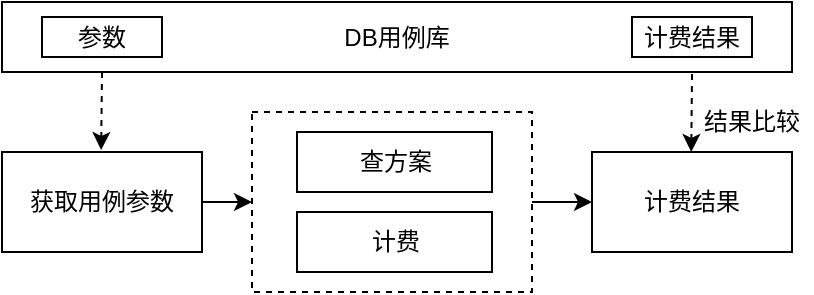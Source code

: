 <mxfile version="24.7.6">
  <diagram name="第 1 页" id="_o-NHqm5kNj5wMjtTiSq">
    <mxGraphModel dx="1306" dy="701" grid="1" gridSize="10" guides="1" tooltips="1" connect="1" arrows="1" fold="1" page="1" pageScale="1" pageWidth="827" pageHeight="1169" math="0" shadow="0">
      <root>
        <mxCell id="0" />
        <mxCell id="1" parent="0" />
        <mxCell id="Ws8Qmr2RkA3Kc9muPqMI-12" style="edgeStyle=orthogonalEdgeStyle;rounded=0;orthogonalLoop=1;jettySize=auto;html=1;exitX=1;exitY=0.5;exitDx=0;exitDy=0;entryX=0;entryY=0.5;entryDx=0;entryDy=0;" parent="1" source="jPnBOiImL2e6noczrev8-2" target="Ws8Qmr2RkA3Kc9muPqMI-5" edge="1">
          <mxGeometry relative="1" as="geometry" />
        </mxCell>
        <mxCell id="jPnBOiImL2e6noczrev8-2" value="" style="rounded=0;whiteSpace=wrap;html=1;fillColor=none;dashed=1;" parent="1" vertex="1">
          <mxGeometry x="300" y="80" width="140" height="90" as="geometry" />
        </mxCell>
        <mxCell id="jPnBOiImL2e6noczrev8-1" value="查方案" style="rounded=0;whiteSpace=wrap;html=1;fillColor=none;" parent="1" vertex="1">
          <mxGeometry x="322.5" y="90" width="97.5" height="30" as="geometry" />
        </mxCell>
        <mxCell id="Ws8Qmr2RkA3Kc9muPqMI-1" value="DB用例库" style="rounded=0;whiteSpace=wrap;html=1;fillColor=none;direction=south;" parent="1" vertex="1">
          <mxGeometry x="175" y="25" width="395" height="35" as="geometry" />
        </mxCell>
        <mxCell id="Ws8Qmr2RkA3Kc9muPqMI-11" style="edgeStyle=orthogonalEdgeStyle;rounded=0;orthogonalLoop=1;jettySize=auto;html=1;exitX=1;exitY=0.5;exitDx=0;exitDy=0;entryX=0;entryY=0.5;entryDx=0;entryDy=0;" parent="1" source="Ws8Qmr2RkA3Kc9muPqMI-2" target="jPnBOiImL2e6noczrev8-2" edge="1">
          <mxGeometry relative="1" as="geometry" />
        </mxCell>
        <mxCell id="Ws8Qmr2RkA3Kc9muPqMI-2" value="获取用例参数" style="rounded=0;whiteSpace=wrap;html=1;fillColor=none;" parent="1" vertex="1">
          <mxGeometry x="175" y="100" width="100" height="50" as="geometry" />
        </mxCell>
        <mxCell id="Ws8Qmr2RkA3Kc9muPqMI-4" value="计费" style="rounded=0;whiteSpace=wrap;html=1;fillColor=none;" parent="1" vertex="1">
          <mxGeometry x="322.5" y="130" width="97.5" height="30" as="geometry" />
        </mxCell>
        <mxCell id="Ws8Qmr2RkA3Kc9muPqMI-5" value="计费结果" style="rounded=0;whiteSpace=wrap;html=1;fillColor=none;" parent="1" vertex="1">
          <mxGeometry x="470" y="100" width="100" height="50" as="geometry" />
        </mxCell>
        <mxCell id="Ws8Qmr2RkA3Kc9muPqMI-8" style="edgeStyle=orthogonalEdgeStyle;rounded=0;orthogonalLoop=1;jettySize=auto;html=1;dashed=1;" parent="1" edge="1">
          <mxGeometry relative="1" as="geometry">
            <mxPoint x="225" y="60" as="sourcePoint" />
            <mxPoint x="224.57" y="99" as="targetPoint" />
            <Array as="points">
              <mxPoint x="224.07" y="61" />
              <mxPoint x="224.07" y="61" />
            </Array>
          </mxGeometry>
        </mxCell>
        <mxCell id="Ws8Qmr2RkA3Kc9muPqMI-9" value="参数" style="rounded=0;whiteSpace=wrap;html=1;fillColor=none;" parent="1" vertex="1">
          <mxGeometry x="195" y="32.5" width="60" height="20" as="geometry" />
        </mxCell>
        <mxCell id="Ws8Qmr2RkA3Kc9muPqMI-10" value="计费结果" style="rounded=0;whiteSpace=wrap;html=1;fillColor=none;" parent="1" vertex="1">
          <mxGeometry x="490" y="32.5" width="60" height="20" as="geometry" />
        </mxCell>
        <mxCell id="Ws8Qmr2RkA3Kc9muPqMI-13" style="edgeStyle=orthogonalEdgeStyle;rounded=0;orthogonalLoop=1;jettySize=auto;html=1;dashed=1;" parent="1" edge="1">
          <mxGeometry relative="1" as="geometry">
            <mxPoint x="520.05" y="61" as="sourcePoint" />
            <mxPoint x="519.62" y="100" as="targetPoint" />
            <Array as="points">
              <mxPoint x="519.12" y="62" />
              <mxPoint x="519.12" y="62" />
            </Array>
          </mxGeometry>
        </mxCell>
        <mxCell id="Ws8Qmr2RkA3Kc9muPqMI-14" value="结果比较" style="text;html=1;align=center;verticalAlign=middle;whiteSpace=wrap;rounded=0;" parent="1" vertex="1">
          <mxGeometry x="520" y="70" width="60" height="30" as="geometry" />
        </mxCell>
      </root>
    </mxGraphModel>
  </diagram>
</mxfile>
